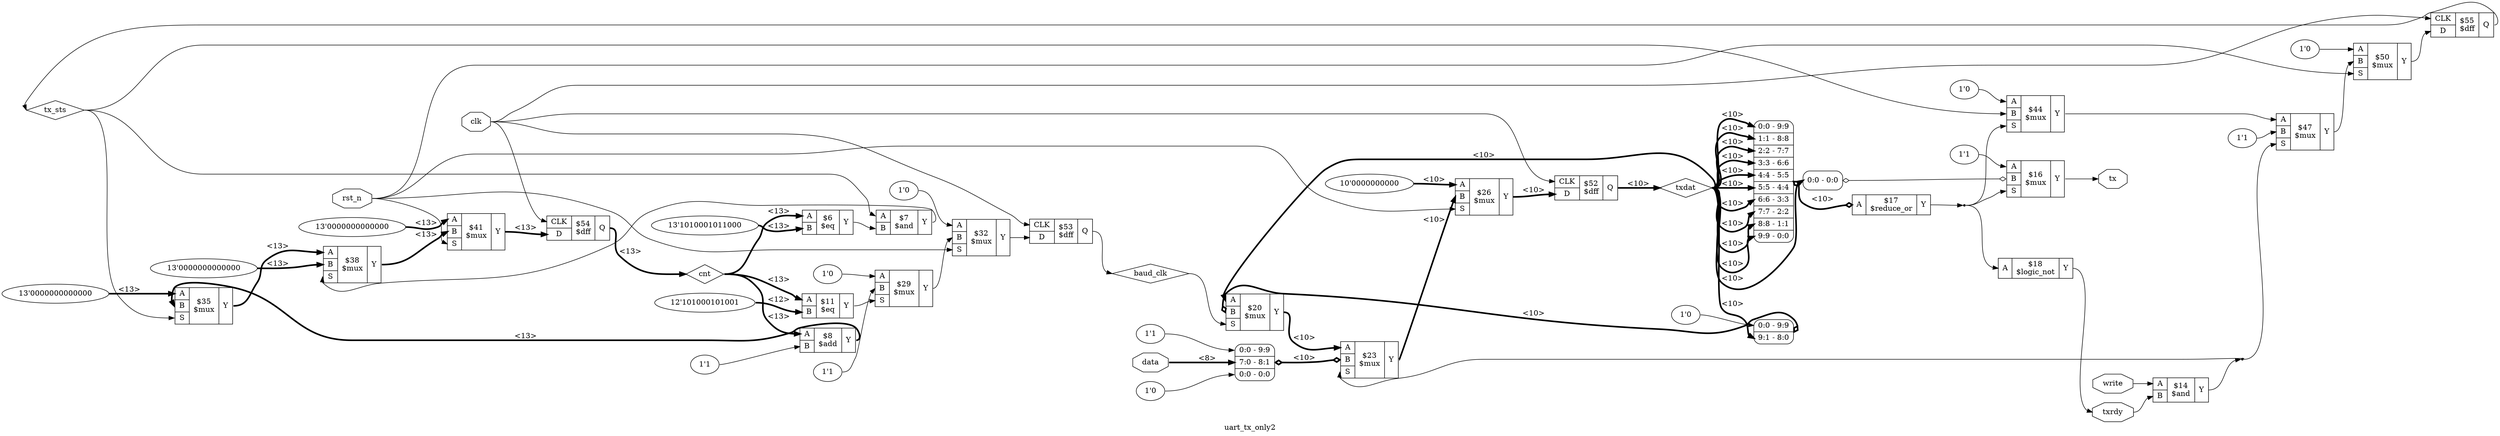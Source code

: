 digraph "uart_tx_only2" {
label="uart_tx_only2";
rankdir="LR";
remincross=true;
n17 [ shape=diamond, label="tx_sts", color="black", fontcolor="black" ];
n18 [ shape=diamond, label="baud_clk", color="black", fontcolor="black" ];
n20 [ shape=diamond, label="txdat", color="black", fontcolor="black" ];
n21 [ shape=diamond, label="cnt", color="black", fontcolor="black" ];
n23 [ shape=octagon, label="tx", color="black", fontcolor="black" ];
n24 [ shape=octagon, label="txrdy", color="black", fontcolor="black" ];
n25 [ shape=octagon, label="data", color="black", fontcolor="black" ];
n26 [ shape=octagon, label="write", color="black", fontcolor="black" ];
n27 [ shape=octagon, label="rst_n", color="black", fontcolor="black" ];
n28 [ shape=octagon, label="clk", color="black", fontcolor="black" ];
v0 [ label="1'0" ];
c33 [ shape=record, label="{{<p29> A|<p30> B|<p31> S}|$44\n$mux|{<p32> Y}}" ];
v1 [ label="13'0000000000000" ];
c34 [ shape=record, label="{{<p29> A|<p30> B|<p31> S}|$41\n$mux|{<p32> Y}}" ];
v2 [ label="13'0000000000000" ];
c35 [ shape=record, label="{{<p29> A|<p30> B|<p31> S}|$38\n$mux|{<p32> Y}}" ];
v3 [ label="13'0000000000000" ];
c36 [ shape=record, label="{{<p29> A|<p30> B|<p31> S}|$35\n$mux|{<p32> Y}}" ];
v4 [ label="1'0" ];
c37 [ shape=record, label="{{<p29> A|<p30> B|<p31> S}|$32\n$mux|{<p32> Y}}" ];
v5 [ label="1'1" ];
v6 [ label="1'0" ];
c38 [ shape=record, label="{{<p29> A|<p30> B|<p31> S}|$29\n$mux|{<p32> Y}}" ];
v7 [ label="10'0000000000" ];
c39 [ shape=record, label="{{<p29> A|<p30> B|<p31> S}|$26\n$mux|{<p32> Y}}" ];
v9 [ label="1'1" ];
v10 [ label="1'0" ];
c40 [ shape=record, label="{{<p29> A|<p30> B|<p31> S}|$23\n$mux|{<p32> Y}}" ];
x8 [ shape=record, style=rounded, label="<s2> 0:0 - 9:9 |<s1> 7:0 - 8:1 |<s0> 0:0 - 0:0 " ];
x8:e -> c40:p30:w [arrowhead=odiamond, arrowtail=odiamond, dir=both, color="black", style="setlinewidth(3)", label="<10>"];
v12 [ label="1'0" ];
c41 [ shape=record, label="{{<p29> A|<p30> B|<p31> S}|$20\n$mux|{<p32> Y}}" ];
x11 [ shape=record, style=rounded, label="<s1> 0:0 - 9:9 |<s0> 9:1 - 8:0 " ];
x11:e -> c41:p30:w [arrowhead=odiamond, arrowtail=odiamond, dir=both, color="black", style="setlinewidth(3)", label="<10>"];
c42 [ shape=record, label="{{<p29> A}|$18\n$logic_not|{<p32> Y}}" ];
c43 [ shape=record, label="{{<p29> A}|$17\n$reduce_or|{<p32> Y}}" ];
x13 [ shape=record, style=rounded, label="<s9> 0:0 - 9:9 |<s8> 1:1 - 8:8 |<s7> 2:2 - 7:7 |<s6> 3:3 - 6:6 |<s5> 4:4 - 5:5 |<s4> 5:5 - 4:4 |<s3> 6:6 - 3:3 |<s2> 7:7 - 2:2 |<s1> 8:8 - 1:1 |<s0> 9:9 - 0:0 " ];
x13:e -> c43:p29:w [arrowhead=odiamond, arrowtail=odiamond, dir=both, color="black", style="setlinewidth(3)", label="<10>"];
v15 [ label="1'1" ];
c44 [ shape=record, label="{{<p29> A|<p30> B|<p31> S}|$16\n$mux|{<p32> Y}}" ];
x14 [ shape=record, style=rounded, label="<s0> 0:0 - 0:0 " ];
x14:e -> c44:p30:w [arrowhead=odiamond, arrowtail=odiamond, dir=both, color="black", label=""];
c48 [ shape=record, label="{{<p45> CLK|<p46> D}|$55\n$dff|{<p47> Q}}" ];
c49 [ shape=record, label="{{<p29> A|<p30> B}|$14\n$and|{<p32> Y}}" ];
v16 [ label="1'1" ];
c50 [ shape=record, label="{{<p29> A|<p30> B|<p31> S}|$47\n$mux|{<p32> Y}}" ];
v17 [ label="12'101000101001" ];
c51 [ shape=record, label="{{<p29> A|<p30> B}|$11\n$eq|{<p32> Y}}" ];
c52 [ shape=record, label="{{<p45> CLK|<p46> D}|$54\n$dff|{<p47> Q}}" ];
v18 [ label="1'1" ];
c53 [ shape=record, label="{{<p29> A|<p30> B}|$8\n$add|{<p32> Y}}" ];
c54 [ shape=record, label="{{<p29> A|<p30> B}|$7\n$and|{<p32> Y}}" ];
v19 [ label="13'1010001011000" ];
c55 [ shape=record, label="{{<p29> A|<p30> B}|$6\n$eq|{<p32> Y}}" ];
c56 [ shape=record, label="{{<p45> CLK|<p46> D}|$53\n$dff|{<p47> Q}}" ];
c57 [ shape=record, label="{{<p45> CLK|<p46> D}|$52\n$dff|{<p47> Q}}" ];
v20 [ label="1'0" ];
c58 [ shape=record, label="{{<p29> A|<p30> B|<p31> S}|$50\n$mux|{<p32> Y}}" ];
c54:p32:e -> c35:p31:w [color="black", label=""];
c55:p32:e -> c54:p30:w [color="black", label=""];
c40:p32:e -> c39:p30:w [color="black", style="setlinewidth(3)", label="<10>"];
c34:p32:e -> c52:p46:w [color="black", style="setlinewidth(3)", label="<13>"];
n14 [ shape=point ];
c49:p32:e -> n14:w [color="black", label=""];
n14:e -> c40:p31:w [color="black", label=""];
n14:e -> c50:p31:w [color="black", label=""];
c50:p32:e -> c58:p30:w [color="black", label=""];
c58:p32:e -> c48:p46:w [color="black", label=""];
c48:p47:e -> n17:w [color="black", label=""];
n17:e -> c33:p30:w [color="black", label=""];
n17:e -> c36:p31:w [color="black", label=""];
n17:e -> c54:p29:w [color="black", label=""];
c56:p47:e -> n18:w [color="black", label=""];
n18:e -> c41:p31:w [color="black", label=""];
n19 [ shape=point ];
c43:p32:e -> n19:w [color="black", label=""];
n19:e -> c33:p31:w [color="black", label=""];
n19:e -> c42:p29:w [color="black", label=""];
n19:e -> c44:p31:w [color="black", label=""];
c53:p32:e -> c36:p30:w [color="black", style="setlinewidth(3)", label="<13>"];
c57:p47:e -> n20:w [color="black", style="setlinewidth(3)", label="<10>"];
n20:e -> c41:p29:w [color="black", style="setlinewidth(3)", label="<10>"];
n20:e -> x11:s0:w [color="black", style="setlinewidth(3)", label="<10>"];
n20:e -> x13:s0:w [color="black", style="setlinewidth(3)", label="<10>"];
n20:e -> x13:s1:w [color="black", style="setlinewidth(3)", label="<10>"];
n20:e -> x13:s2:w [color="black", style="setlinewidth(3)", label="<10>"];
n20:e -> x13:s3:w [color="black", style="setlinewidth(3)", label="<10>"];
n20:e -> x13:s4:w [color="black", style="setlinewidth(3)", label="<10>"];
n20:e -> x13:s5:w [color="black", style="setlinewidth(3)", label="<10>"];
n20:e -> x13:s6:w [color="black", style="setlinewidth(3)", label="<10>"];
n20:e -> x13:s7:w [color="black", style="setlinewidth(3)", label="<10>"];
n20:e -> x13:s8:w [color="black", style="setlinewidth(3)", label="<10>"];
n20:e -> x13:s9:w [color="black", style="setlinewidth(3)", label="<10>"];
n20:e -> x14:s0:w [color="black", style="setlinewidth(3)", label="<10>"];
c52:p47:e -> n21:w [color="black", style="setlinewidth(3)", label="<13>"];
n21:e -> c51:p29:w [color="black", style="setlinewidth(3)", label="<13>"];
n21:e -> c53:p29:w [color="black", style="setlinewidth(3)", label="<13>"];
n21:e -> c55:p29:w [color="black", style="setlinewidth(3)", label="<13>"];
c35:p32:e -> c34:p30:w [color="black", style="setlinewidth(3)", label="<13>"];
c44:p32:e -> n23:w [color="black", label=""];
c42:p32:e -> n24:w [color="black", label=""];
n24:e -> c49:p30:w [color="black", label=""];
n25:e -> x8:s1:w [color="black", style="setlinewidth(3)", label="<8>"];
n26:e -> c49:p29:w [color="black", label=""];
n27:e -> c34:p31:w [color="black", label=""];
n27:e -> c37:p31:w [color="black", label=""];
n27:e -> c39:p31:w [color="black", label=""];
n27:e -> c58:p31:w [color="black", label=""];
n28:e -> c48:p45:w [color="black", label=""];
n28:e -> c52:p45:w [color="black", label=""];
n28:e -> c56:p45:w [color="black", label=""];
n28:e -> c57:p45:w [color="black", label=""];
c41:p32:e -> c40:p29:w [color="black", style="setlinewidth(3)", label="<10>"];
c36:p32:e -> c35:p29:w [color="black", style="setlinewidth(3)", label="<13>"];
c39:p32:e -> c57:p46:w [color="black", style="setlinewidth(3)", label="<10>"];
c51:p32:e -> c38:p31:w [color="black", label=""];
c33:p32:e -> c50:p29:w [color="black", label=""];
c37:p32:e -> c56:p46:w [color="black", label=""];
c38:p32:e -> c37:p30:w [color="black", label=""];
v0:e -> c33:p29:w [color="black", label=""];
v1:e -> c34:p29:w [color="black", style="setlinewidth(3)", label="<13>"];
v10:e -> x8:s0:w [color="black", label=""];
v12:e -> x11:s1:w [color="black", label=""];
v15:e -> c44:p29:w [color="black", label=""];
v16:e -> c50:p30:w [color="black", label=""];
v17:e -> c51:p30:w [color="black", style="setlinewidth(3)", label="<12>"];
v18:e -> c53:p30:w [color="black", label=""];
v19:e -> c55:p30:w [color="black", style="setlinewidth(3)", label="<13>"];
v2:e -> c35:p30:w [color="black", style="setlinewidth(3)", label="<13>"];
v20:e -> c58:p29:w [color="black", label=""];
v3:e -> c36:p29:w [color="black", style="setlinewidth(3)", label="<13>"];
v4:e -> c37:p29:w [color="black", label=""];
v5:e -> c38:p30:w [color="black", label=""];
v6:e -> c38:p29:w [color="black", label=""];
v7:e -> c39:p29:w [color="black", style="setlinewidth(3)", label="<10>"];
v9:e -> x8:s2:w [color="black", label=""];
}

